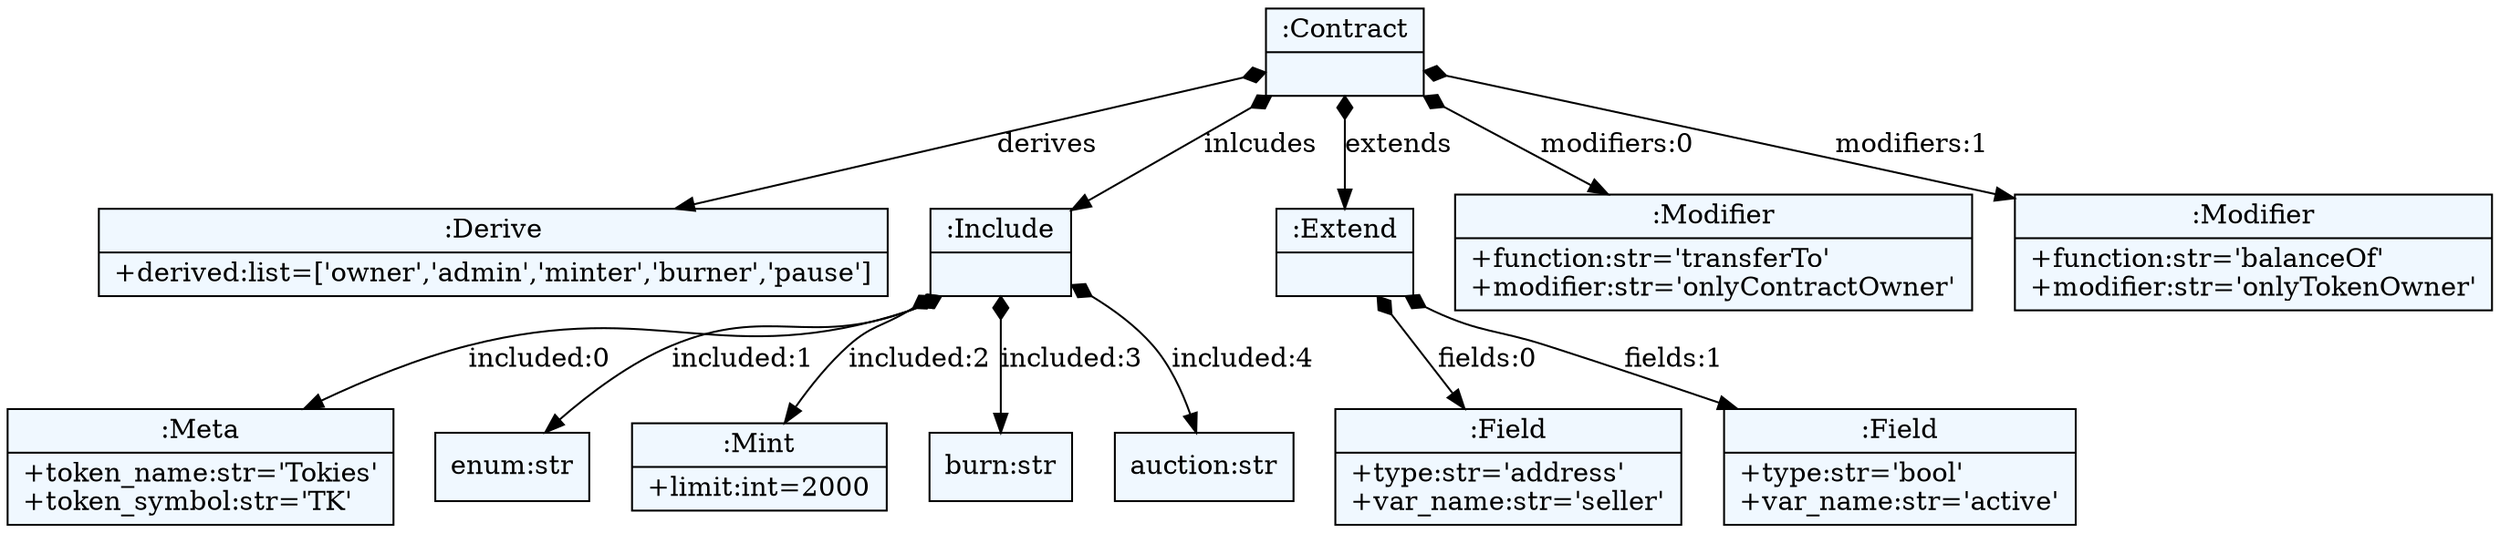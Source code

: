 
    digraph xtext {
    fontname = "Bitstream Vera Sans"
    fontsize = 8
    node[
        shape=record,
        style=filled,
        fillcolor=aliceblue
    ]
    nodesep = 0.3
    edge[dir=black,arrowtail=empty]


140593873138800 -> 140593873170672 [label="derives" arrowtail=diamond dir=both]
140593873170672[label="{:Derive|+derived:list=['owner','admin','minter','burner','pause']\l}"]
140593873138800 -> 140593873171232 [label="inlcudes" arrowtail=diamond dir=both]
140593873171232 -> 140593873171456 [label="included:0" arrowtail=diamond dir=both]
140593873171456[label="{:Meta|+token_name:str='Tokies'\l+token_symbol:str='TK'\l}"]
140593873171232 -> "enum:str" [label="included:1" arrowtail=diamond dir=both]
140593873171232 -> 140593873171512 [label="included:2" arrowtail=diamond dir=both]
140593873171512[label="{:Mint|+limit:int=2000\l}"]
140593873171232 -> "burn:str" [label="included:3" arrowtail=diamond dir=both]
140593873171232 -> "auction:str" [label="included:4" arrowtail=diamond dir=both]
140593873171232[label="{:Include|}"]
140593873138800 -> 140593873171288 [label="extends" arrowtail=diamond dir=both]
140593873171288 -> 140593873171792 [label="fields:0" arrowtail=diamond dir=both]
140593873171792[label="{:Field|+type:str='address'\l+var_name:str='seller'\l}"]
140593873171288 -> 140593873171736 [label="fields:1" arrowtail=diamond dir=both]
140593873171736[label="{:Field|+type:str='bool'\l+var_name:str='active'\l}"]
140593873171288[label="{:Extend|}"]
140593873138800 -> 140593873171400 [label="modifiers:0" arrowtail=diamond dir=both]
140593873171400[label="{:Modifier|+function:str='transferTo'\l+modifier:str='onlyContractOwner'\l}"]
140593873138800 -> 140593873171680 [label="modifiers:1" arrowtail=diamond dir=both]
140593873171680[label="{:Modifier|+function:str='balanceOf'\l+modifier:str='onlyTokenOwner'\l}"]
140593873138800[label="{:Contract|}"]

}
